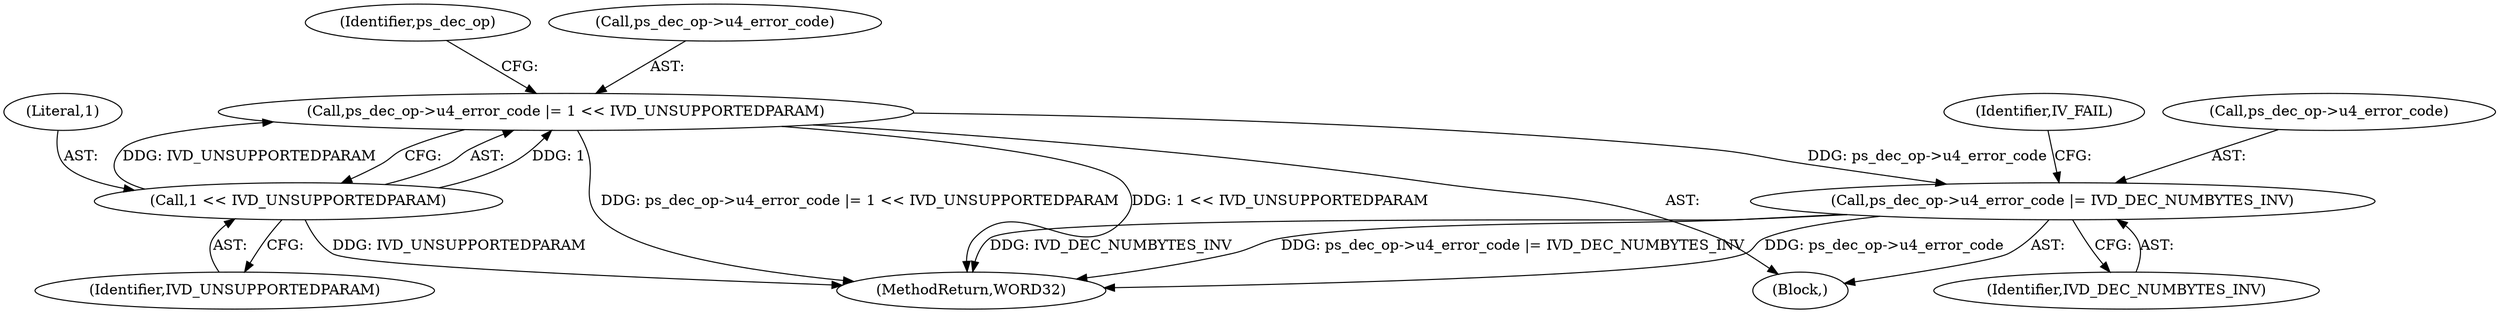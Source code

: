 digraph "0_Android_7109ce3f8f90a28ca9f0ee6e14f6ac5e414c62cf@pointer" {
"1000294" [label="(Call,ps_dec_op->u4_error_code |= IVD_DEC_NUMBYTES_INV)"];
"1000287" [label="(Call,ps_dec_op->u4_error_code |= 1 << IVD_UNSUPPORTEDPARAM)"];
"1000291" [label="(Call,1 << IVD_UNSUPPORTEDPARAM)"];
"1000295" [label="(Call,ps_dec_op->u4_error_code)"];
"1000291" [label="(Call,1 << IVD_UNSUPPORTEDPARAM)"];
"1000294" [label="(Call,ps_dec_op->u4_error_code |= IVD_DEC_NUMBYTES_INV)"];
"1000293" [label="(Identifier,IVD_UNSUPPORTEDPARAM)"];
"1000298" [label="(Identifier,IVD_DEC_NUMBYTES_INV)"];
"1000292" [label="(Literal,1)"];
"1000287" [label="(Call,ps_dec_op->u4_error_code |= 1 << IVD_UNSUPPORTEDPARAM)"];
"1000296" [label="(Identifier,ps_dec_op)"];
"1002160" [label="(MethodReturn,WORD32)"];
"1000300" [label="(Identifier,IV_FAIL)"];
"1000286" [label="(Block,)"];
"1000288" [label="(Call,ps_dec_op->u4_error_code)"];
"1000294" -> "1000286"  [label="AST: "];
"1000294" -> "1000298"  [label="CFG: "];
"1000295" -> "1000294"  [label="AST: "];
"1000298" -> "1000294"  [label="AST: "];
"1000300" -> "1000294"  [label="CFG: "];
"1000294" -> "1002160"  [label="DDG: IVD_DEC_NUMBYTES_INV"];
"1000294" -> "1002160"  [label="DDG: ps_dec_op->u4_error_code |= IVD_DEC_NUMBYTES_INV"];
"1000294" -> "1002160"  [label="DDG: ps_dec_op->u4_error_code"];
"1000287" -> "1000294"  [label="DDG: ps_dec_op->u4_error_code"];
"1000287" -> "1000286"  [label="AST: "];
"1000287" -> "1000291"  [label="CFG: "];
"1000288" -> "1000287"  [label="AST: "];
"1000291" -> "1000287"  [label="AST: "];
"1000296" -> "1000287"  [label="CFG: "];
"1000287" -> "1002160"  [label="DDG: 1 << IVD_UNSUPPORTEDPARAM"];
"1000287" -> "1002160"  [label="DDG: ps_dec_op->u4_error_code |= 1 << IVD_UNSUPPORTEDPARAM"];
"1000291" -> "1000287"  [label="DDG: 1"];
"1000291" -> "1000287"  [label="DDG: IVD_UNSUPPORTEDPARAM"];
"1000291" -> "1000293"  [label="CFG: "];
"1000292" -> "1000291"  [label="AST: "];
"1000293" -> "1000291"  [label="AST: "];
"1000291" -> "1002160"  [label="DDG: IVD_UNSUPPORTEDPARAM"];
}
